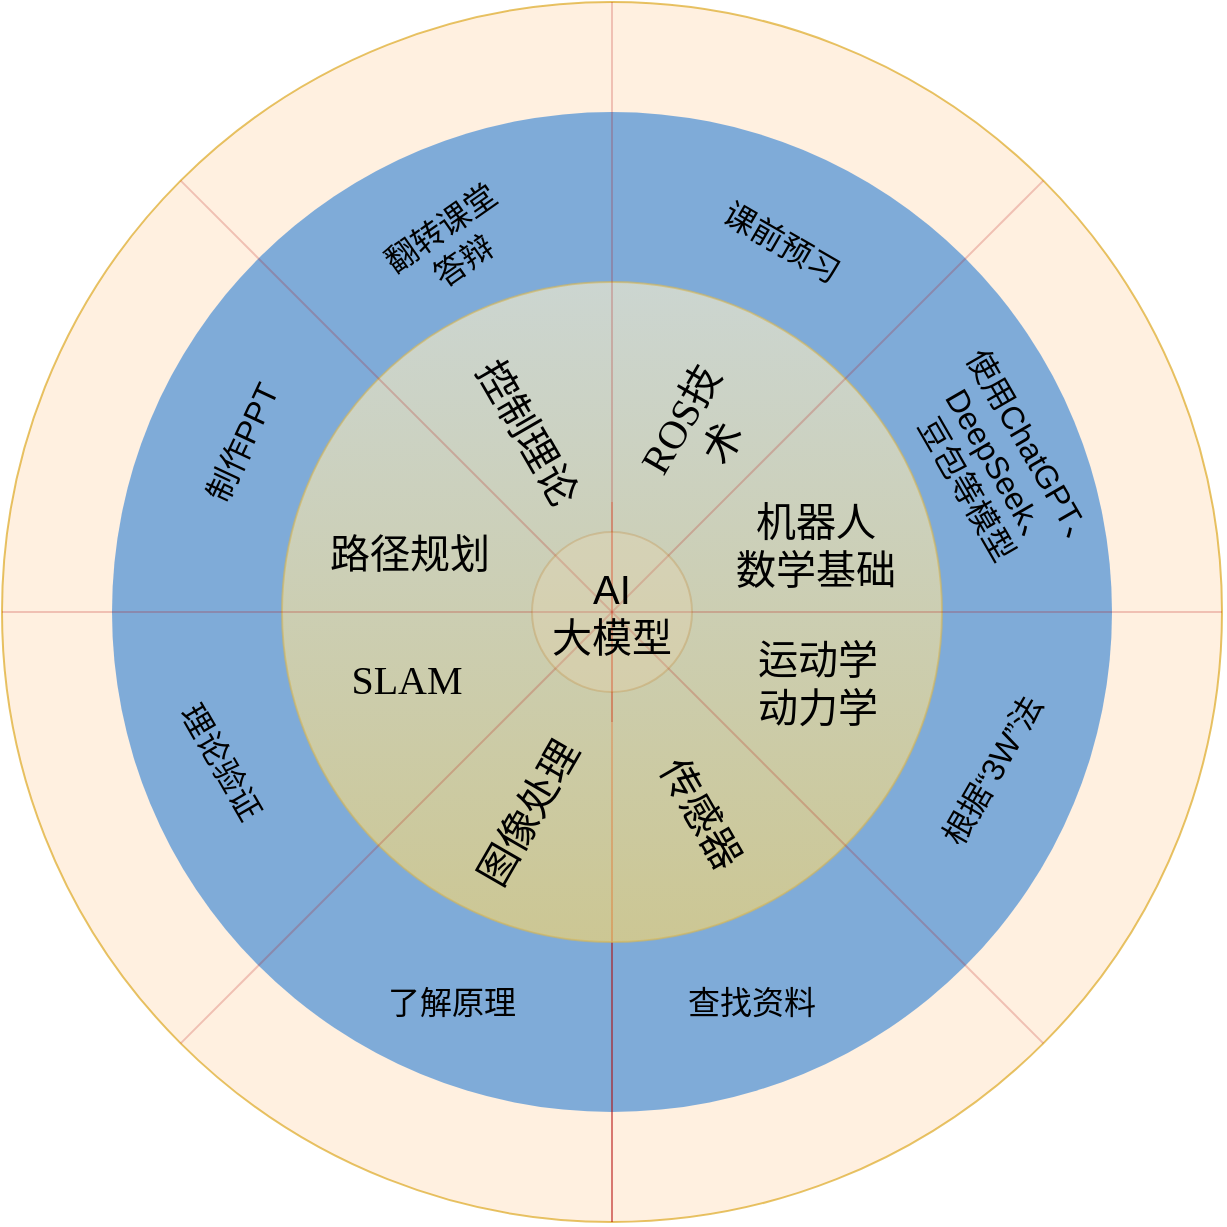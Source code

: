 <mxfile version="26.0.11">
  <diagram name="Page-1" id="3e8102d1-ef87-2e61-34e1-82d9a586fe2e">
    <mxGraphModel dx="1370" dy="786" grid="1" gridSize="10" guides="1" tooltips="1" connect="1" arrows="1" fold="1" page="1" pageScale="1" pageWidth="1100" pageHeight="850" background="none" math="1" shadow="0">
      <root>
        <mxCell id="0" />
        <mxCell id="1" parent="0" />
        <mxCell id="kgX0nDSww72TRnQ_sGR9-2" value="" style="ellipse;whiteSpace=wrap;html=1;aspect=fixed;fillColor=#ffe6cc;strokeColor=#d79b00;opacity=60;" parent="1" vertex="1">
          <mxGeometry x="240" y="55" width="610" height="610" as="geometry" />
        </mxCell>
        <mxCell id="70666756c84bb93c-1" value="" style="ellipse;whiteSpace=wrap;html=1;rounded=0;shadow=0;comic=0;strokeWidth=1;fontFamily=Verdana;fontSize=14;strokeColor=none;fillColor=#0069D1;opacity=50;" parent="1" vertex="1">
          <mxGeometry x="295" y="110" width="500" height="500" as="geometry" />
        </mxCell>
        <mxCell id="kgX0nDSww72TRnQ_sGR9-15" value="" style="endArrow=none;html=1;rounded=0;entryX=0.5;entryY=0;entryDx=0;entryDy=0;opacity=50;fillColor=#e51400;strokeColor=#B20000;exitX=0.5;exitY=1;exitDx=0;exitDy=0;" parent="1" source="kgX0nDSww72TRnQ_sGR9-2" edge="1">
          <mxGeometry width="50" height="50" relative="1" as="geometry">
            <mxPoint x="545" y="665" as="sourcePoint" />
            <mxPoint x="545" y="305" as="targetPoint" />
          </mxGeometry>
        </mxCell>
        <mxCell id="kgX0nDSww72TRnQ_sGR9-16" value="" style="ellipse;whiteSpace=wrap;html=1;aspect=fixed;fillColor=#fff2cc;gradientColor=#ffd966;strokeColor=#d6b656;opacity=60;" parent="1" vertex="1">
          <mxGeometry x="380" y="195" width="330" height="330" as="geometry" />
        </mxCell>
        <mxCell id="kgX0nDSww72TRnQ_sGR9-6" value="" style="endArrow=none;html=1;rounded=0;entryX=1;entryY=0;entryDx=0;entryDy=0;opacity=20;fillColor=#e51400;strokeColor=#B20000;exitX=0;exitY=1;exitDx=0;exitDy=0;" parent="1" source="kgX0nDSww72TRnQ_sGR9-2" target="kgX0nDSww72TRnQ_sGR9-2" edge="1">
          <mxGeometry width="50" height="50" relative="1" as="geometry">
            <mxPoint x="545" y="360" as="sourcePoint" />
            <mxPoint x="590" y="310" as="targetPoint" />
          </mxGeometry>
        </mxCell>
        <mxCell id="kgX0nDSww72TRnQ_sGR9-12" value="" style="endArrow=none;html=1;rounded=0;entryX=0.5;entryY=0;entryDx=0;entryDy=0;opacity=20;fillColor=#e51400;strokeColor=#B20000;exitX=0.5;exitY=1;exitDx=0;exitDy=0;" parent="1" target="kgX0nDSww72TRnQ_sGR9-2" edge="1">
          <mxGeometry width="50" height="50" relative="1" as="geometry">
            <mxPoint x="545" y="415" as="sourcePoint" />
            <mxPoint x="809" y="204" as="targetPoint" />
          </mxGeometry>
        </mxCell>
        <mxCell id="kgX0nDSww72TRnQ_sGR9-13" value="" style="endArrow=none;html=1;rounded=0;entryX=0;entryY=0;entryDx=0;entryDy=0;opacity=20;fillColor=#e51400;strokeColor=#B20000;exitX=1;exitY=1;exitDx=0;exitDy=0;" parent="1" source="kgX0nDSww72TRnQ_sGR9-2" target="kgX0nDSww72TRnQ_sGR9-2" edge="1">
          <mxGeometry width="50" height="50" relative="1" as="geometry">
            <mxPoint x="540" y="360" as="sourcePoint" />
            <mxPoint x="819" y="214" as="targetPoint" />
          </mxGeometry>
        </mxCell>
        <mxCell id="kgX0nDSww72TRnQ_sGR9-7" value="" style="endArrow=none;html=1;rounded=0;entryX=1;entryY=0.5;entryDx=0;entryDy=0;opacity=20;fillColor=#e51400;strokeColor=#B20000;exitX=0;exitY=0.5;exitDx=0;exitDy=0;" parent="1" source="kgX0nDSww72TRnQ_sGR9-2" target="kgX0nDSww72TRnQ_sGR9-2" edge="1">
          <mxGeometry width="50" height="50" relative="1" as="geometry">
            <mxPoint x="545" y="360" as="sourcePoint" />
            <mxPoint x="759" y="154" as="targetPoint" />
          </mxGeometry>
        </mxCell>
        <mxCell id="kgX0nDSww72TRnQ_sGR9-17" value="AI&lt;div&gt;大模型&lt;/div&gt;" style="ellipse;whiteSpace=wrap;html=1;aspect=fixed;fontSize=20;fillColor=#fad7ac;strokeColor=#b46504;opacity=20;" parent="1" vertex="1">
          <mxGeometry x="505" y="320" width="80" height="80" as="geometry" />
        </mxCell>
        <mxCell id="kgX0nDSww72TRnQ_sGR9-22" value="&lt;span style=&quot;font-family: 宋体; text-align: justify;&quot;&gt;ROS技术&lt;/span&gt;" style="rounded=0;whiteSpace=wrap;html=1;fontSize=20;strokeColor=none;rotation=-60;opacity=0;" parent="1" vertex="1">
          <mxGeometry x="549" y="259" width="80" height="20" as="geometry" />
        </mxCell>
        <mxCell id="kgX0nDSww72TRnQ_sGR9-24" value="&lt;span style=&quot;font-family: 宋体; text-align: justify;&quot;&gt;机器人&lt;/span&gt;&lt;div&gt;&lt;span style=&quot;font-family: 宋体; text-align: justify;&quot;&gt;数学基础&lt;/span&gt;&lt;/div&gt;" style="rounded=0;whiteSpace=wrap;html=1;fontSize=20;strokeColor=none;opacity=0;" parent="1" vertex="1">
          <mxGeometry x="602" y="306" width="90" height="40" as="geometry" />
        </mxCell>
        <mxCell id="kgX0nDSww72TRnQ_sGR9-25" value="&lt;span style=&quot;font-family: 宋体; text-align: justify;&quot;&gt;运动学&lt;/span&gt;&lt;div&gt;&lt;span style=&quot;font-family: 宋体; text-align: justify;&quot;&gt;动力学&lt;/span&gt;&lt;/div&gt;" style="rounded=0;whiteSpace=wrap;html=1;fontSize=20;strokeColor=none;opacity=0;" parent="1" vertex="1">
          <mxGeometry x="603" y="375" width="90" height="40" as="geometry" />
        </mxCell>
        <mxCell id="kgX0nDSww72TRnQ_sGR9-26" value="&lt;span style=&quot;font-family: 宋体; text-align: justify;&quot;&gt;传感器&lt;/span&gt;" style="rounded=0;whiteSpace=wrap;html=1;fontSize=20;strokeColor=none;rotation=60;opacity=0;" parent="1" vertex="1">
          <mxGeometry x="547.5" y="450" width="85" height="20" as="geometry" />
        </mxCell>
        <mxCell id="kgX0nDSww72TRnQ_sGR9-27" value="&lt;span style=&quot;font-family: 宋体; text-align: justify;&quot;&gt;图像处理&lt;/span&gt;" style="rounded=0;whiteSpace=wrap;html=1;fontSize=20;strokeColor=none;rotation=-60;opacity=0;" parent="1" vertex="1">
          <mxGeometry x="460" y="450" width="85" height="20" as="geometry" />
        </mxCell>
        <mxCell id="kgX0nDSww72TRnQ_sGR9-28" value="&lt;span style=&quot;font-family: 宋体; text-align: justify;&quot;&gt;路径规划&lt;/span&gt;" style="rounded=0;whiteSpace=wrap;html=1;fontSize=20;strokeColor=none;opacity=0;" parent="1" vertex="1">
          <mxGeometry x="399" y="320" width="90" height="20" as="geometry" />
        </mxCell>
        <mxCell id="kgX0nDSww72TRnQ_sGR9-30" value="&lt;span style=&quot;font-family: 宋体; text-align: justify;&quot;&gt;控制理论&lt;/span&gt;" style="rounded=0;whiteSpace=wrap;html=1;fontSize=20;strokeColor=none;rotation=60;opacity=0;" parent="1" vertex="1">
          <mxGeometry x="461" y="260" width="85" height="20" as="geometry" />
        </mxCell>
        <mxCell id="kgX0nDSww72TRnQ_sGR9-31" value="&lt;span style=&quot;font-family: 宋体; text-align: justify;&quot;&gt;SLAM&lt;/span&gt;" style="rounded=0;whiteSpace=wrap;html=1;fontSize=20;strokeColor=none;opacity=0;" parent="1" vertex="1">
          <mxGeometry x="400" y="383" width="85" height="20" as="geometry" />
        </mxCell>
        <mxCell id="kgX0nDSww72TRnQ_sGR9-44" value="课前预习" style="text;html=1;align=center;verticalAlign=middle;whiteSpace=wrap;rounded=0;fontSize=16;rotation=30;" parent="1" vertex="1">
          <mxGeometry x="590" y="155" width="80" height="40" as="geometry" />
        </mxCell>
        <mxCell id="kgX0nDSww72TRnQ_sGR9-45" value="使用ChatGPT、DeepSeek、&lt;div&gt;豆包等模型&lt;/div&gt;" style="text;html=1;align=center;verticalAlign=middle;whiteSpace=wrap;rounded=0;rotation=60;fontSize=16;" parent="1" vertex="1">
          <mxGeometry x="669" y="259" width="140" height="60" as="geometry" />
        </mxCell>
        <mxCell id="kgX0nDSww72TRnQ_sGR9-46" value="根据“3W”法" style="text;html=1;align=center;verticalAlign=middle;whiteSpace=wrap;rounded=0;rotation=-60;fontSize=16;" parent="1" vertex="1">
          <mxGeometry x="690" y="428" width="90" height="22" as="geometry" />
        </mxCell>
        <mxCell id="kgX0nDSww72TRnQ_sGR9-48" value="翻转课堂答辩" style="text;html=1;align=center;verticalAlign=middle;whiteSpace=wrap;rounded=0;fontSize=16;rotation=-35;" parent="1" vertex="1">
          <mxGeometry x="425" y="155" width="80" height="42" as="geometry" />
        </mxCell>
        <mxCell id="kgX0nDSww72TRnQ_sGR9-51" value="查找资料" style="text;html=1;align=center;verticalAlign=middle;whiteSpace=wrap;rounded=0;fontSize=16;" parent="1" vertex="1">
          <mxGeometry x="580" y="540" width="70" height="30" as="geometry" />
        </mxCell>
        <mxCell id="kgX0nDSww72TRnQ_sGR9-52" value="了解原理" style="text;html=1;align=center;verticalAlign=middle;whiteSpace=wrap;rounded=0;fontSize=16;" parent="1" vertex="1">
          <mxGeometry x="425" y="540" width="80" height="30" as="geometry" />
        </mxCell>
        <mxCell id="kgX0nDSww72TRnQ_sGR9-54" value="理论验证" style="text;html=1;align=center;verticalAlign=middle;whiteSpace=wrap;rounded=0;fontSize=16;rotation=60;" parent="1" vertex="1">
          <mxGeometry x="310" y="420" width="80" height="30" as="geometry" />
        </mxCell>
        <mxCell id="kgX0nDSww72TRnQ_sGR9-55" value="制作PPT" style="text;html=1;align=center;verticalAlign=middle;whiteSpace=wrap;rounded=0;fontSize=16;rotation=-65;" parent="1" vertex="1">
          <mxGeometry x="320" y="260" width="80" height="30" as="geometry" />
        </mxCell>
      </root>
    </mxGraphModel>
  </diagram>
</mxfile>
